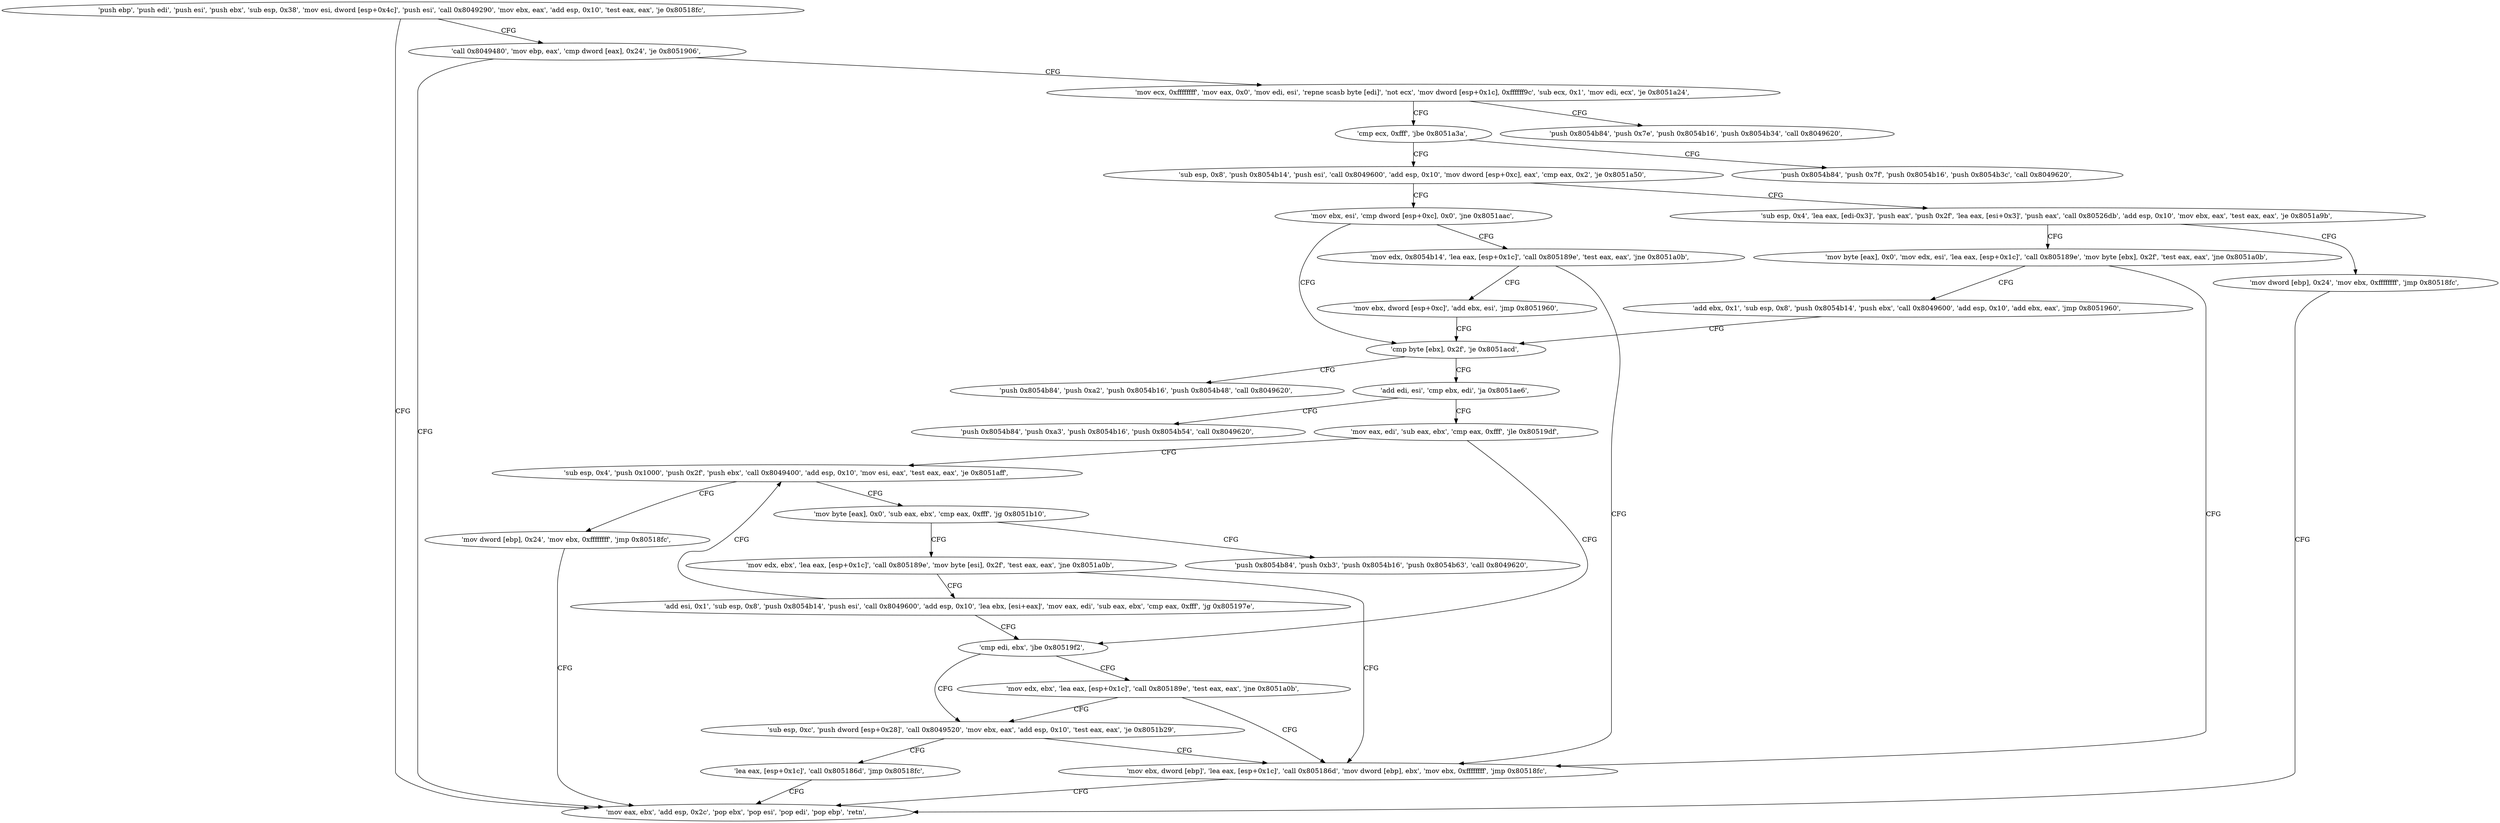 digraph "func" {
"134551766" [label = "'push ebp', 'push edi', 'push esi', 'push ebx', 'sub esp, 0x38', 'mov esi, dword [esp+0x4c]', 'push esi', 'call 0x8049290', 'mov ebx, eax', 'add esp, 0x10', 'test eax, eax', 'je 0x80518fc', " ]
"134551804" [label = "'mov eax, ebx', 'add esp, 0x2c', 'pop ebx', 'pop esi', 'pop edi', 'pop ebp', 'retn', " ]
"134551792" [label = "'call 0x8049480', 'mov ebp, eax', 'cmp dword [eax], 0x24', 'je 0x8051906', " ]
"134551814" [label = "'mov ecx, 0xffffffff', 'mov eax, 0x0', 'mov edi, esi', 'repne scasb byte [edi]', 'not ecx', 'mov dword [esp+0x1c], 0xffffff9c', 'sub ecx, 0x1', 'mov edi, ecx', 'je 0x8051a24', " ]
"134552100" [label = "'push 0x8054b84', 'push 0x7e', 'push 0x8054b16', 'push 0x8054b34', 'call 0x8049620', " ]
"134551849" [label = "'cmp ecx, 0xfff', 'jbe 0x8051a3a', " ]
"134552122" [label = "'push 0x8054b84', 'push 0x7f', 'push 0x8054b16', 'push 0x8054b3c', 'call 0x8049620', " ]
"134551861" [label = "'sub esp, 0x8', 'push 0x8054b14', 'push esi', 'call 0x8049600', 'add esp, 0x10', 'mov dword [esp+0xc], eax', 'cmp eax, 0x2', 'je 0x8051a50', " ]
"134552144" [label = "'sub esp, 0x4', 'lea eax, [edi-0x3]', 'push eax', 'push 0x2f', 'lea eax, [esi+0x3]', 'push eax', 'call 0x80526db', 'add esp, 0x10', 'mov ebx, eax', 'test eax, eax', 'je 0x8051a9b', " ]
"134551891" [label = "'mov ebx, esi', 'cmp dword [esp+0xc], 0x0', 'jne 0x8051aac', " ]
"134552219" [label = "'mov dword [ebp], 0x24', 'mov ebx, 0xffffffff', 'jmp 0x80518fc', " ]
"134552171" [label = "'mov byte [eax], 0x0', 'mov edx, esi', 'lea eax, [esp+0x1c]', 'call 0x805189e', 'mov byte [ebx], 0x2f', 'test eax, eax', 'jne 0x8051a0b', " ]
"134552236" [label = "'mov edx, 0x8054b14', 'lea eax, [esp+0x1c]', 'call 0x805189e', 'test eax, eax', 'jne 0x8051a0b', " ]
"134551904" [label = "'cmp byte [ebx], 0x2f', 'je 0x8051acd', " ]
"134552075" [label = "'mov ebx, dword [ebp]', 'lea eax, [esp+0x1c]', 'call 0x805186d', 'mov dword [ebp], ebx', 'mov ebx, 0xffffffff', 'jmp 0x80518fc', " ]
"134552192" [label = "'add ebx, 0x1', 'sub esp, 0x8', 'push 0x8054b14', 'push ebx', 'call 0x8049600', 'add esp, 0x10', 'add ebx, eax', 'jmp 0x8051960', " ]
"134552258" [label = "'mov ebx, dword [esp+0xc]', 'add ebx, esi', 'jmp 0x8051960', " ]
"134552269" [label = "'push 0x8054b84', 'push 0xa2', 'push 0x8054b16', 'push 0x8054b48', 'call 0x8049620', " ]
"134551913" [label = "'add edi, esi', 'cmp ebx, edi', 'ja 0x8051ae6', " ]
"134552294" [label = "'push 0x8054b84', 'push 0xa3', 'push 0x8054b16', 'push 0x8054b54', 'call 0x8049620', " ]
"134551923" [label = "'mov eax, edi', 'sub eax, ebx', 'cmp eax, 0xfff', 'jle 0x80519df', " ]
"134552031" [label = "'cmp edi, ebx', 'jbe 0x80519f2', " ]
"134551934" [label = "'sub esp, 0x4', 'push 0x1000', 'push 0x2f', 'push ebx', 'call 0x8049400', 'add esp, 0x10', 'mov esi, eax', 'test eax, eax', 'je 0x8051aff', " ]
"134552050" [label = "'sub esp, 0xc', 'push dword [esp+0x28]', 'call 0x8049520', 'mov ebx, eax', 'add esp, 0x10', 'test eax, eax', 'je 0x8051b29', " ]
"134552035" [label = "'mov edx, ebx', 'lea eax, [esp+0x1c]', 'call 0x805189e', 'test eax, eax', 'jne 0x8051a0b', " ]
"134552319" [label = "'mov dword [ebp], 0x24', 'mov ebx, 0xffffffff', 'jmp 0x80518fc', " ]
"134551963" [label = "'mov byte [eax], 0x0', 'sub eax, ebx', 'cmp eax, 0xfff', 'jg 0x8051b10', " ]
"134552361" [label = "'lea eax, [esp+0x1c]', 'call 0x805186d', 'jmp 0x80518fc', " ]
"134552336" [label = "'push 0x8054b84', 'push 0xb3', 'push 0x8054b16', 'push 0x8054b63', 'call 0x8049620', " ]
"134551979" [label = "'mov edx, ebx', 'lea eax, [esp+0x1c]', 'call 0x805189e', 'mov byte [esi], 0x2f', 'test eax, eax', 'jne 0x8051a0b', " ]
"134551997" [label = "'add esi, 0x1', 'sub esp, 0x8', 'push 0x8054b14', 'push esi', 'call 0x8049600', 'add esp, 0x10', 'lea ebx, [esi+eax]', 'mov eax, edi', 'sub eax, ebx', 'cmp eax, 0xfff', 'jg 0x805197e', " ]
"134551766" -> "134551804" [ label = "CFG" ]
"134551766" -> "134551792" [ label = "CFG" ]
"134551792" -> "134551814" [ label = "CFG" ]
"134551792" -> "134551804" [ label = "CFG" ]
"134551814" -> "134552100" [ label = "CFG" ]
"134551814" -> "134551849" [ label = "CFG" ]
"134551849" -> "134552122" [ label = "CFG" ]
"134551849" -> "134551861" [ label = "CFG" ]
"134551861" -> "134552144" [ label = "CFG" ]
"134551861" -> "134551891" [ label = "CFG" ]
"134552144" -> "134552219" [ label = "CFG" ]
"134552144" -> "134552171" [ label = "CFG" ]
"134551891" -> "134552236" [ label = "CFG" ]
"134551891" -> "134551904" [ label = "CFG" ]
"134552219" -> "134551804" [ label = "CFG" ]
"134552171" -> "134552075" [ label = "CFG" ]
"134552171" -> "134552192" [ label = "CFG" ]
"134552236" -> "134552075" [ label = "CFG" ]
"134552236" -> "134552258" [ label = "CFG" ]
"134551904" -> "134552269" [ label = "CFG" ]
"134551904" -> "134551913" [ label = "CFG" ]
"134552075" -> "134551804" [ label = "CFG" ]
"134552192" -> "134551904" [ label = "CFG" ]
"134552258" -> "134551904" [ label = "CFG" ]
"134551913" -> "134552294" [ label = "CFG" ]
"134551913" -> "134551923" [ label = "CFG" ]
"134551923" -> "134552031" [ label = "CFG" ]
"134551923" -> "134551934" [ label = "CFG" ]
"134552031" -> "134552050" [ label = "CFG" ]
"134552031" -> "134552035" [ label = "CFG" ]
"134551934" -> "134552319" [ label = "CFG" ]
"134551934" -> "134551963" [ label = "CFG" ]
"134552050" -> "134552361" [ label = "CFG" ]
"134552050" -> "134552075" [ label = "CFG" ]
"134552035" -> "134552075" [ label = "CFG" ]
"134552035" -> "134552050" [ label = "CFG" ]
"134552319" -> "134551804" [ label = "CFG" ]
"134551963" -> "134552336" [ label = "CFG" ]
"134551963" -> "134551979" [ label = "CFG" ]
"134552361" -> "134551804" [ label = "CFG" ]
"134551979" -> "134552075" [ label = "CFG" ]
"134551979" -> "134551997" [ label = "CFG" ]
"134551997" -> "134551934" [ label = "CFG" ]
"134551997" -> "134552031" [ label = "CFG" ]
}
